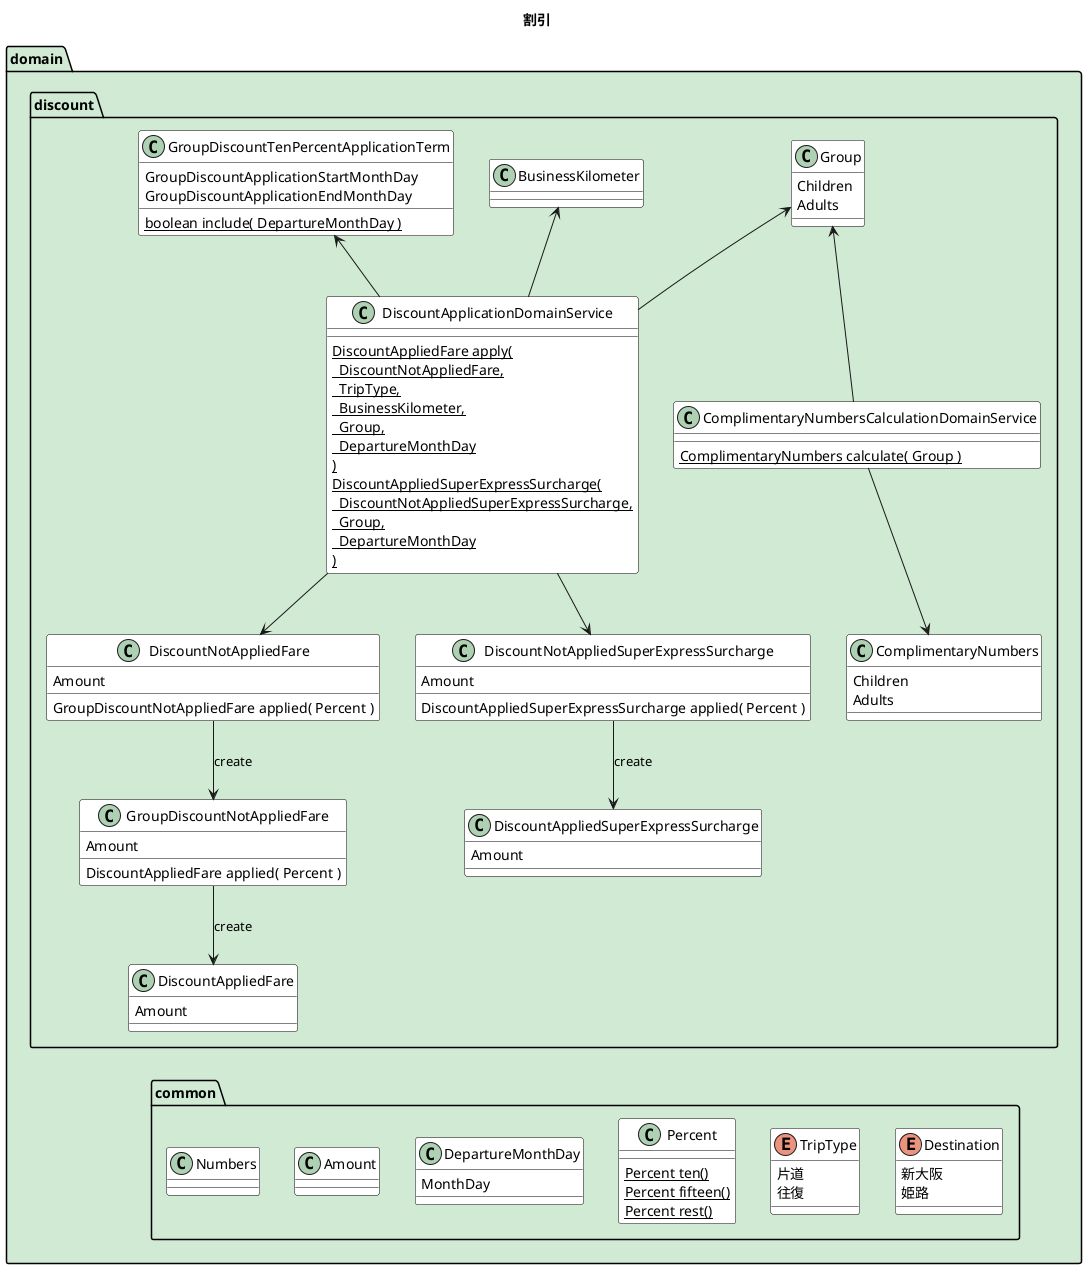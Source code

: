 @startuml

title 割引

skinparam package {
    BackgroundColor d0ead3
}

skinparam class {
    BorderColor black
    BackgroundColor white
}

namespace domain {
    namespace discount {
        class DiscountNotAppliedFare {
            Amount
            GroupDiscountNotAppliedFare applied( Percent )
        }
        class BusinessKilometer {}
        class Group {
            Children
            Adults
        }
        class DiscountNotAppliedSuperExpressSurcharge {
            Amount
            DiscountAppliedSuperExpressSurcharge applied( Percent )
        }
        class DiscountApplicationDomainService {
            {static} DiscountAppliedFare apply(\n  DiscountNotAppliedFare,\n  TripType,\n  BusinessKilometer,\n  Group,\n  DepartureMonthDay\n)
            {static} DiscountAppliedSuperExpressSurcharge(\n  DiscountNotAppliedSuperExpressSurcharge,\n  Group,\n  DepartureMonthDay\n)
        }
        class GroupDiscountTenPercentApplicationTerm {
            GroupDiscountApplicationStartMonthDay
            GroupDiscountApplicationEndMonthDay
            {static} boolean include( DepartureMonthDay )
        }
        class GroupDiscountNotAppliedFare {
            Amount
            DiscountAppliedFare applied( Percent )
        }
        class DiscountAppliedFare {
            Amount
        }
        class DiscountAppliedSuperExpressSurcharge {
            Amount
        }
        class ComplimentaryNumbersCalculationDomainService {
            {static} ComplimentaryNumbers calculate( Group )
        }
        class ComplimentaryNumbers {
            Children
            Adults
        }

        DiscountApplicationDomainService -u-> GroupDiscountTenPercentApplicationTerm
        DiscountApplicationDomainService -d-> DiscountNotAppliedFare
        DiscountApplicationDomainService -d-> DiscountNotAppliedSuperExpressSurcharge
        DiscountApplicationDomainService -u-> BusinessKilometer
        DiscountApplicationDomainService -u-> Group
        ComplimentaryNumbersCalculationDomainService -u-> Group

        DiscountNotAppliedFare -d-> GroupDiscountNotAppliedFare: create
        GroupDiscountNotAppliedFare -d-> DiscountAppliedFare: create

        DiscountNotAppliedSuperExpressSurcharge -d-> DiscountAppliedSuperExpressSurcharge: create

        ComplimentaryNumbersCalculationDomainService -d-> ComplimentaryNumbers
    }

    namespace common {
        class Amount {}
        class Numbers {}
        class Percent {
            {static} Percent ten()
            {static} Percent fifteen()
            {static} Percent rest()
        }
        enum Destination {
            新大阪
            姫路
        }
        enum TripType {
            片道
            往復
        }
        class DepartureMonthDay {
            MonthDay
        }

        Numbers -[hidden]r- Amount
        Amount -[hidden]r- DepartureMonthDay
        DepartureMonthDay -[hidden]r- Percent
        Percent -[hidden]r- TripType
        TripType -[hidden]r- Destination
    }

    domain.discount.DiscountAppliedFare -[hidden]d- domain.common.Numbers
}

@enduml